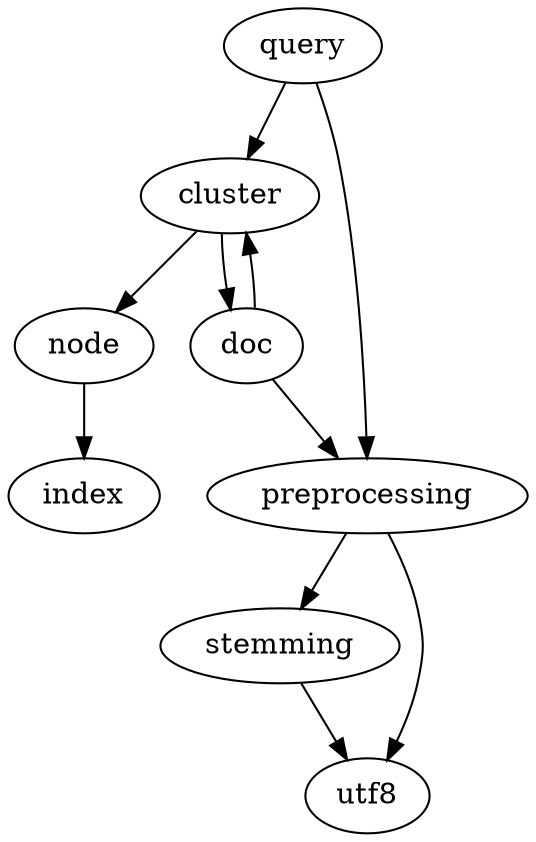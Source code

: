 digraph g {
        cluster       -> doc;
        cluster       -> "node";
        doc           -> cluster;
        doc           -> preprocessing;
        "node"        -> index;
        preprocessing -> stemming;
        preprocessing -> utf8;
        query         -> cluster;
        query         -> preprocessing;
        stemming      -> utf8;
}
